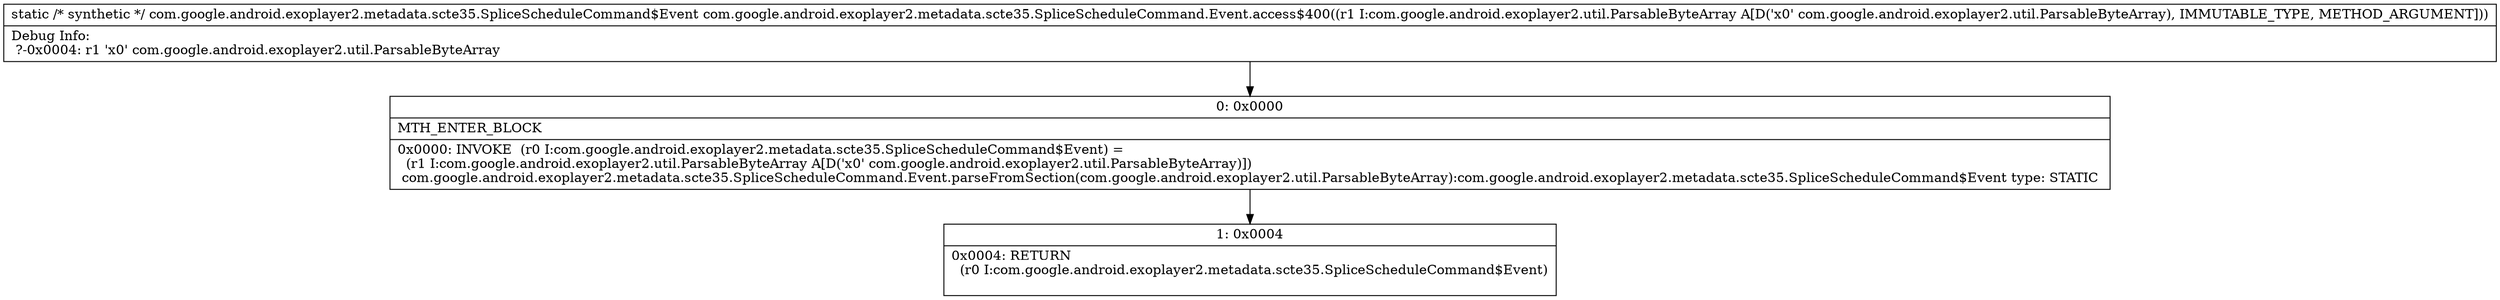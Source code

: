 digraph "CFG forcom.google.android.exoplayer2.metadata.scte35.SpliceScheduleCommand.Event.access$400(Lcom\/google\/android\/exoplayer2\/util\/ParsableByteArray;)Lcom\/google\/android\/exoplayer2\/metadata\/scte35\/SpliceScheduleCommand$Event;" {
Node_0 [shape=record,label="{0\:\ 0x0000|MTH_ENTER_BLOCK\l|0x0000: INVOKE  (r0 I:com.google.android.exoplayer2.metadata.scte35.SpliceScheduleCommand$Event) = \l  (r1 I:com.google.android.exoplayer2.util.ParsableByteArray A[D('x0' com.google.android.exoplayer2.util.ParsableByteArray)])\l com.google.android.exoplayer2.metadata.scte35.SpliceScheduleCommand.Event.parseFromSection(com.google.android.exoplayer2.util.ParsableByteArray):com.google.android.exoplayer2.metadata.scte35.SpliceScheduleCommand$Event type: STATIC \l}"];
Node_1 [shape=record,label="{1\:\ 0x0004|0x0004: RETURN  \l  (r0 I:com.google.android.exoplayer2.metadata.scte35.SpliceScheduleCommand$Event)\l \l}"];
MethodNode[shape=record,label="{static \/* synthetic *\/ com.google.android.exoplayer2.metadata.scte35.SpliceScheduleCommand$Event com.google.android.exoplayer2.metadata.scte35.SpliceScheduleCommand.Event.access$400((r1 I:com.google.android.exoplayer2.util.ParsableByteArray A[D('x0' com.google.android.exoplayer2.util.ParsableByteArray), IMMUTABLE_TYPE, METHOD_ARGUMENT]))  | Debug Info:\l  ?\-0x0004: r1 'x0' com.google.android.exoplayer2.util.ParsableByteArray\l}"];
MethodNode -> Node_0;
Node_0 -> Node_1;
}

